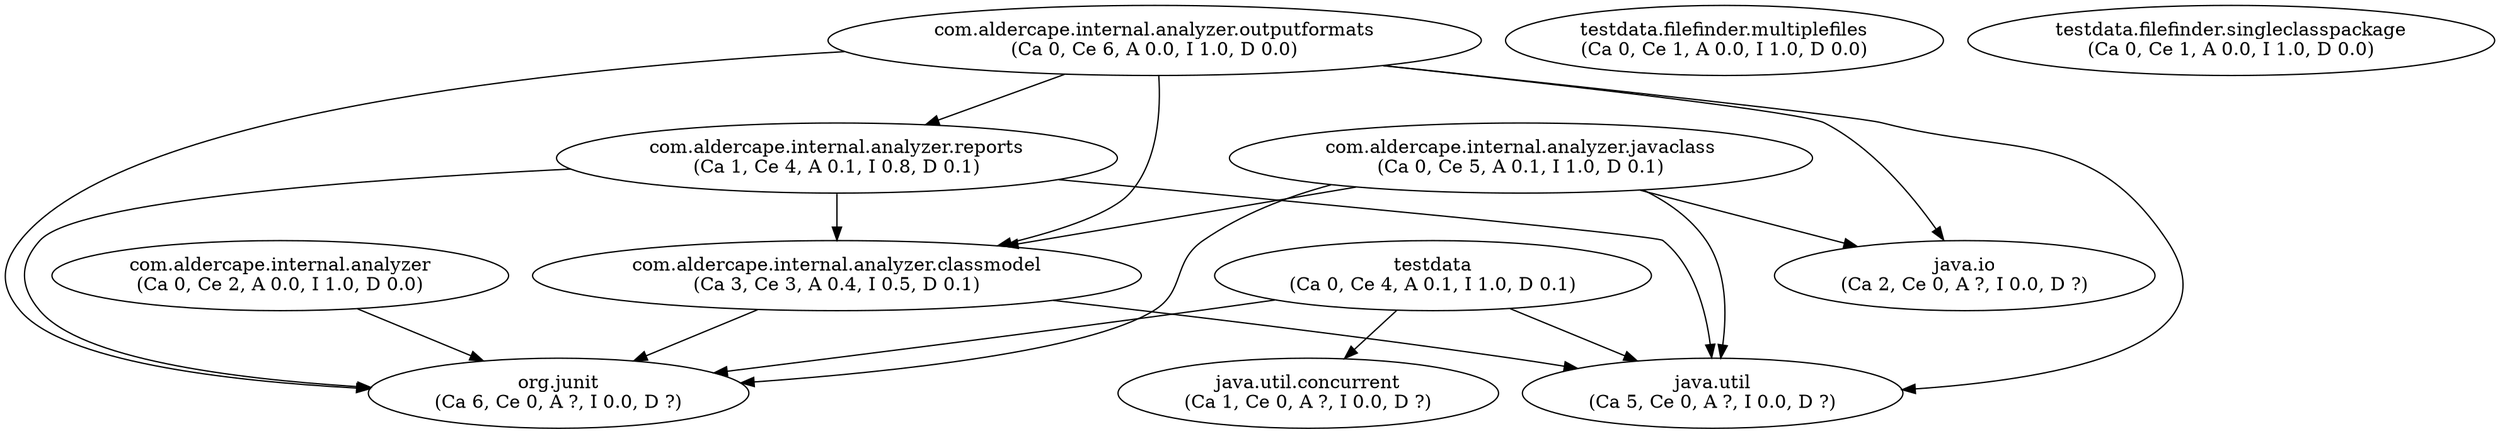 digraph G {
"com.aldercape.internal.analyzer" [label="com.aldercape.internal.analyzer\n(Ca 0, Ce 2, A 0.0, I 1.0, D 0.0)"];
"com.aldercape.internal.analyzer.classmodel" [label="com.aldercape.internal.analyzer.classmodel\n(Ca 3, Ce 3, A 0.4, I 0.5, D 0.1)"];
"com.aldercape.internal.analyzer.javaclass" [label="com.aldercape.internal.analyzer.javaclass\n(Ca 0, Ce 5, A 0.1, I 1.0, D 0.1)"];
"com.aldercape.internal.analyzer.outputformats" [label="com.aldercape.internal.analyzer.outputformats\n(Ca 0, Ce 6, A 0.0, I 1.0, D 0.0)"];
"com.aldercape.internal.analyzer.reports" [label="com.aldercape.internal.analyzer.reports\n(Ca 1, Ce 4, A 0.1, I 0.8, D 0.1)"];
"java.io" [label="java.io\n(Ca 2, Ce 0, A ?, I 0.0, D ?)"];
"java.util" [label="java.util\n(Ca 5, Ce 0, A ?, I 0.0, D ?)"];
"java.util.concurrent" [label="java.util.concurrent\n(Ca 1, Ce 0, A ?, I 0.0, D ?)"];
"org.junit" [label="org.junit\n(Ca 6, Ce 0, A ?, I 0.0, D ?)"];
"testdata" [label="testdata\n(Ca 0, Ce 4, A 0.1, I 1.0, D 0.1)"];
"testdata.filefinder.multiplefiles" [label="testdata.filefinder.multiplefiles\n(Ca 0, Ce 1, A 0.0, I 1.0, D 0.0)"];
"testdata.filefinder.singleclasspackage" [label="testdata.filefinder.singleclasspackage\n(Ca 0, Ce 1, A 0.0, I 1.0, D 0.0)"];
"com.aldercape.internal.analyzer" -> "org.junit";
"com.aldercape.internal.analyzer.classmodel" -> "java.util";
"com.aldercape.internal.analyzer.classmodel" -> "org.junit";
"com.aldercape.internal.analyzer.javaclass" -> "com.aldercape.internal.analyzer.classmodel";
"com.aldercape.internal.analyzer.javaclass" -> "java.io";
"com.aldercape.internal.analyzer.javaclass" -> "java.util";
"com.aldercape.internal.analyzer.javaclass" -> "org.junit";
"com.aldercape.internal.analyzer.outputformats" -> "com.aldercape.internal.analyzer.classmodel";
"com.aldercape.internal.analyzer.outputformats" -> "com.aldercape.internal.analyzer.reports";
"com.aldercape.internal.analyzer.outputformats" -> "java.io";
"com.aldercape.internal.analyzer.outputformats" -> "java.util";
"com.aldercape.internal.analyzer.outputformats" -> "org.junit";
"com.aldercape.internal.analyzer.reports" -> "com.aldercape.internal.analyzer.classmodel";
"com.aldercape.internal.analyzer.reports" -> "java.util";
"com.aldercape.internal.analyzer.reports" -> "org.junit";
"testdata" -> "java.util";
"testdata" -> "java.util.concurrent";
"testdata" -> "org.junit";
}
